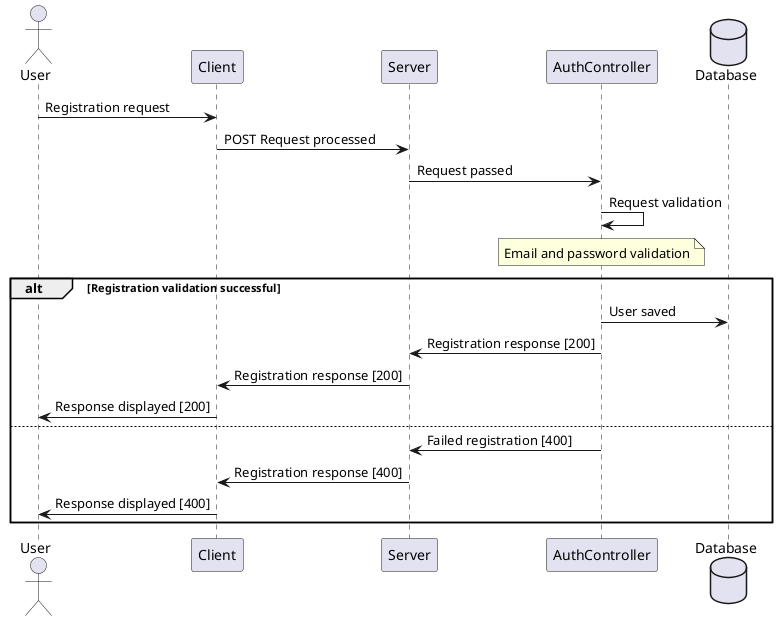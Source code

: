 #Authentication
#SequenceDiagrams
@startuml AuthRegistration

Actor User as user
Participant Client as app
Participant Server as server
Participant AuthController as auth
database Database as db

user -> app : Registration request
app -> server : POST Request processed
server -> auth : Request passed
auth -> auth : Request validation
note over auth : Email and password validation
alt Registration validation successful
    auth -> db : User saved
    auth -> server : Registration response [200]
    server -> app : Registration response [200]
    app -> user : Response displayed [200]
else
    auth -> server: Failed registration [400]
    server -> app : Registration response [400]
    app -> user : Response displayed [400]
end
@enduml

@startuml AuthLogin

Actor User as user
Participant Client as app
Participant Server as server
Participant AuthController as auth
database Database as db

user -> app : Login request
app -> server : POST Request processed
server -> auth : Request passed
auth -> db : Check if user exists
db -> auth : Query response
note over auth, db : User may login by email or username
alt User exists
    auth -> auth : Create token
    auth -> server : Response with token passed [200]
    server -> app : Response with token passed [200]
    app -> user : User logged in
else
    auth -> server : Response passed [400]
    server -> app : Response passed [400]
    app -> user : Response displayed, user does not exist  [400]
end
@enduml

@startuml AuthTokenValidity
Actor User as user
Participant Client as app
Participant Server as server
Participant AuthController as auth

user -> app : Page accessing request
app -> server : POST Token passed from LocalStorage
server -> auth : Token passed to AuthController
auth -> auth : Token validation
alt Token valid
    auth -> server : Response with token passed [200]
    server -> app : Response with token passed [200]
    app -> user : User authorized
else
    auth -> server : Response passed [401]
    server -> app : Response passed [401]
    app -> user : Response displayed, user not authorized [401]
end
@enduml
#ActivityDiagrams